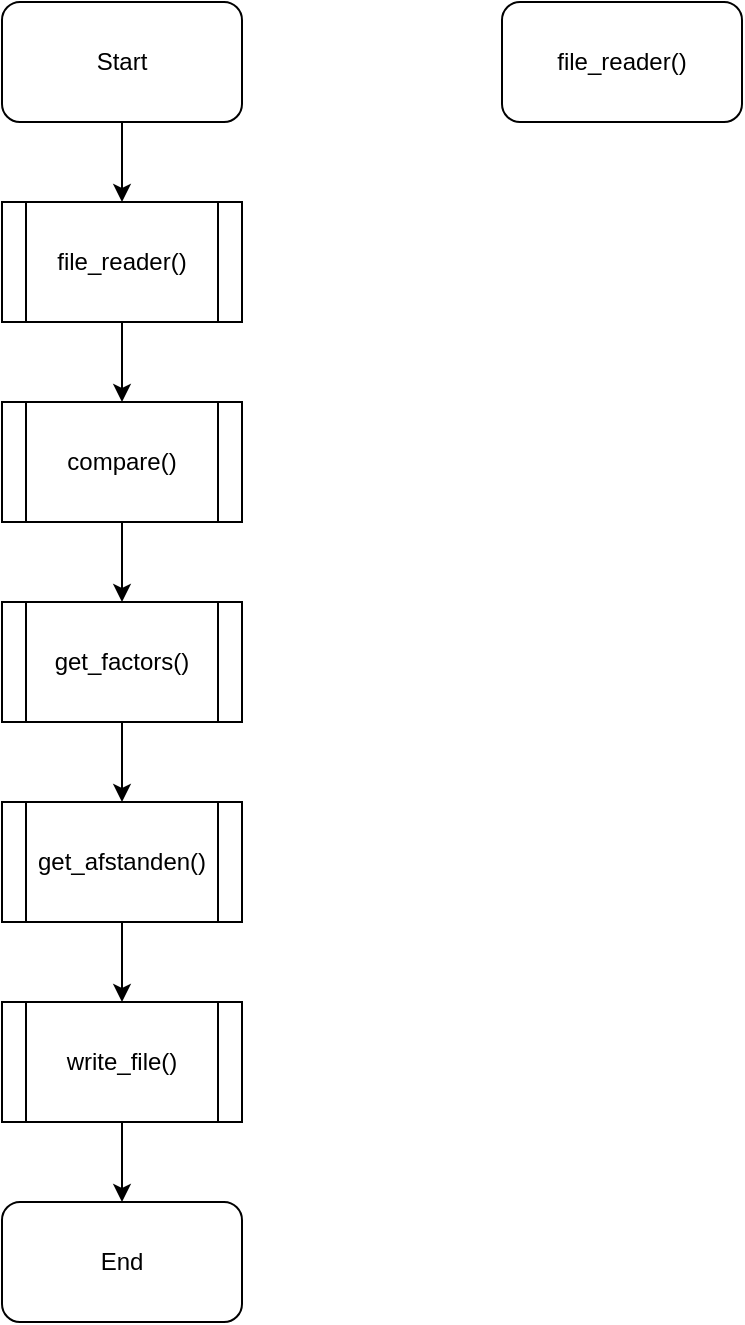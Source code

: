 <mxfile version="13.7.7" type="github">
  <diagram id="WIVu0mPp5h0rXaQMBpwR" name="Page-1">
    <mxGraphModel dx="1350" dy="775" grid="1" gridSize="10" guides="1" tooltips="1" connect="1" arrows="1" fold="1" page="1" pageScale="1" pageWidth="850" pageHeight="1100" math="0" shadow="0">
      <root>
        <mxCell id="0" />
        <mxCell id="1" parent="0" />
        <mxCell id="wkiomEM7Kk_rvFzbw4gm-9" style="edgeStyle=orthogonalEdgeStyle;rounded=0;orthogonalLoop=1;jettySize=auto;html=1;" edge="1" parent="1" source="wkiomEM7Kk_rvFzbw4gm-1" target="wkiomEM7Kk_rvFzbw4gm-2">
          <mxGeometry relative="1" as="geometry" />
        </mxCell>
        <mxCell id="wkiomEM7Kk_rvFzbw4gm-1" value="&lt;div&gt;Start&lt;/div&gt;" style="rounded=1;whiteSpace=wrap;html=1;" vertex="1" parent="1">
          <mxGeometry x="30" y="20" width="120" height="60" as="geometry" />
        </mxCell>
        <mxCell id="wkiomEM7Kk_rvFzbw4gm-10" style="edgeStyle=orthogonalEdgeStyle;rounded=0;orthogonalLoop=1;jettySize=auto;html=1;" edge="1" parent="1" source="wkiomEM7Kk_rvFzbw4gm-2" target="wkiomEM7Kk_rvFzbw4gm-3">
          <mxGeometry relative="1" as="geometry" />
        </mxCell>
        <mxCell id="wkiomEM7Kk_rvFzbw4gm-2" value="file_reader()" style="shape=process;whiteSpace=wrap;html=1;backgroundOutline=1;" vertex="1" parent="1">
          <mxGeometry x="30" y="120" width="120" height="60" as="geometry" />
        </mxCell>
        <mxCell id="wkiomEM7Kk_rvFzbw4gm-11" style="edgeStyle=orthogonalEdgeStyle;rounded=0;orthogonalLoop=1;jettySize=auto;html=1;" edge="1" parent="1" source="wkiomEM7Kk_rvFzbw4gm-3" target="wkiomEM7Kk_rvFzbw4gm-4">
          <mxGeometry relative="1" as="geometry" />
        </mxCell>
        <mxCell id="wkiomEM7Kk_rvFzbw4gm-3" value="compare()" style="shape=process;whiteSpace=wrap;html=1;backgroundOutline=1;" vertex="1" parent="1">
          <mxGeometry x="30" y="220" width="120" height="60" as="geometry" />
        </mxCell>
        <mxCell id="wkiomEM7Kk_rvFzbw4gm-12" style="edgeStyle=orthogonalEdgeStyle;rounded=0;orthogonalLoop=1;jettySize=auto;html=1;" edge="1" parent="1" source="wkiomEM7Kk_rvFzbw4gm-4" target="wkiomEM7Kk_rvFzbw4gm-5">
          <mxGeometry relative="1" as="geometry" />
        </mxCell>
        <mxCell id="wkiomEM7Kk_rvFzbw4gm-4" value="get_factors()" style="shape=process;whiteSpace=wrap;html=1;backgroundOutline=1;" vertex="1" parent="1">
          <mxGeometry x="30" y="320" width="120" height="60" as="geometry" />
        </mxCell>
        <mxCell id="wkiomEM7Kk_rvFzbw4gm-13" style="edgeStyle=orthogonalEdgeStyle;rounded=0;orthogonalLoop=1;jettySize=auto;html=1;" edge="1" parent="1" source="wkiomEM7Kk_rvFzbw4gm-5" target="wkiomEM7Kk_rvFzbw4gm-6">
          <mxGeometry relative="1" as="geometry" />
        </mxCell>
        <mxCell id="wkiomEM7Kk_rvFzbw4gm-5" value="get_afstanden()" style="shape=process;whiteSpace=wrap;html=1;backgroundOutline=1;" vertex="1" parent="1">
          <mxGeometry x="30" y="420" width="120" height="60" as="geometry" />
        </mxCell>
        <mxCell id="wkiomEM7Kk_rvFzbw4gm-14" style="edgeStyle=orthogonalEdgeStyle;rounded=0;orthogonalLoop=1;jettySize=auto;html=1;" edge="1" parent="1" source="wkiomEM7Kk_rvFzbw4gm-6" target="wkiomEM7Kk_rvFzbw4gm-7">
          <mxGeometry relative="1" as="geometry" />
        </mxCell>
        <mxCell id="wkiomEM7Kk_rvFzbw4gm-6" value="write_file()" style="shape=process;whiteSpace=wrap;html=1;backgroundOutline=1;" vertex="1" parent="1">
          <mxGeometry x="30" y="520" width="120" height="60" as="geometry" />
        </mxCell>
        <mxCell id="wkiomEM7Kk_rvFzbw4gm-7" value="End" style="rounded=1;whiteSpace=wrap;html=1;" vertex="1" parent="1">
          <mxGeometry x="30" y="620" width="120" height="60" as="geometry" />
        </mxCell>
        <mxCell id="wkiomEM7Kk_rvFzbw4gm-15" value="file_reader()" style="rounded=1;whiteSpace=wrap;html=1;" vertex="1" parent="1">
          <mxGeometry x="280" y="20" width="120" height="60" as="geometry" />
        </mxCell>
      </root>
    </mxGraphModel>
  </diagram>
</mxfile>
